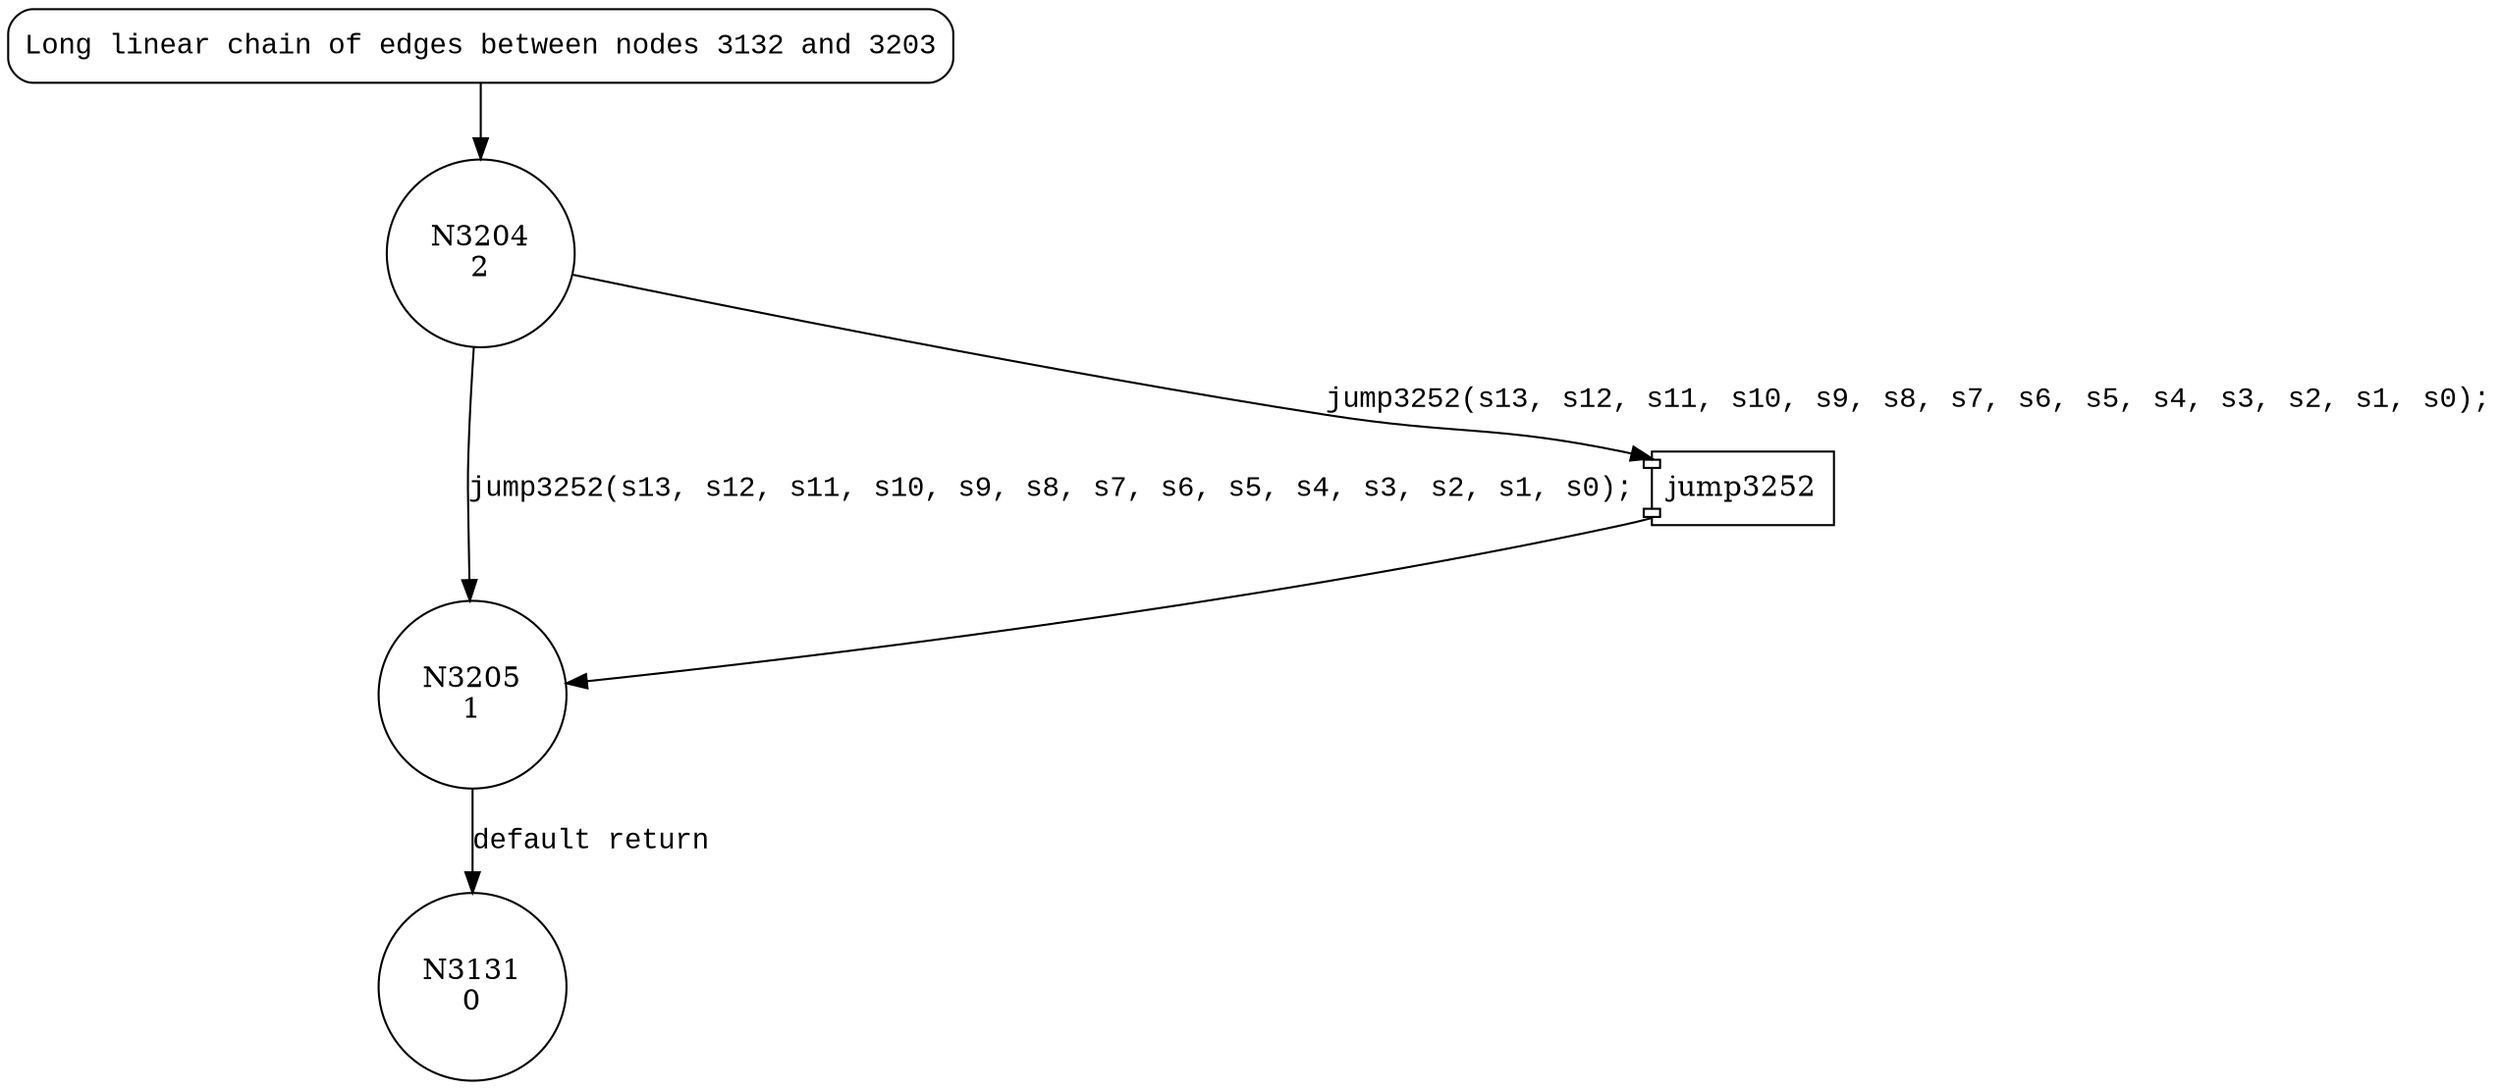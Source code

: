 digraph block3252 {
3204 [shape="circle" label="N3204\n2"]
3205 [shape="circle" label="N3205\n1"]
3131 [shape="circle" label="N3131\n0"]
3132 [style="filled,bold" penwidth="1" fillcolor="white" fontname="Courier New" shape="Mrecord" label="Long linear chain of edges between nodes 3132 and 3203"]
3132 -> 3204[label=""]
100156 [shape="component" label="jump3252"]
3204 -> 100156 [label="jump3252(s13, s12, s11, s10, s9, s8, s7, s6, s5, s4, s3, s2, s1, s0);" fontname="Courier New"]
100156 -> 3205 [label="" fontname="Courier New"]
3204 -> 3205 [label="jump3252(s13, s12, s11, s10, s9, s8, s7, s6, s5, s4, s3, s2, s1, s0);" fontname="Courier New"]
3205 -> 3131 [label="default return" fontname="Courier New"]
}